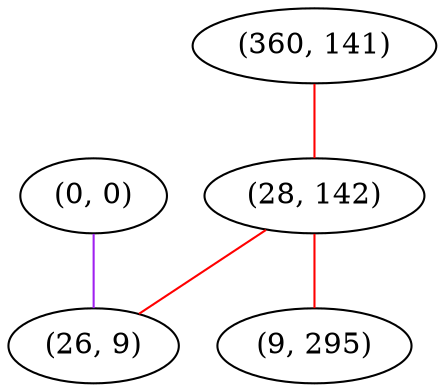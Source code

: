 graph "" {
"(0, 0)";
"(360, 141)";
"(28, 142)";
"(26, 9)";
"(9, 295)";
"(0, 0)" -- "(26, 9)"  [color=purple, key=0, weight=4];
"(360, 141)" -- "(28, 142)"  [color=red, key=0, weight=1];
"(28, 142)" -- "(26, 9)"  [color=red, key=0, weight=1];
"(28, 142)" -- "(9, 295)"  [color=red, key=0, weight=1];
}
